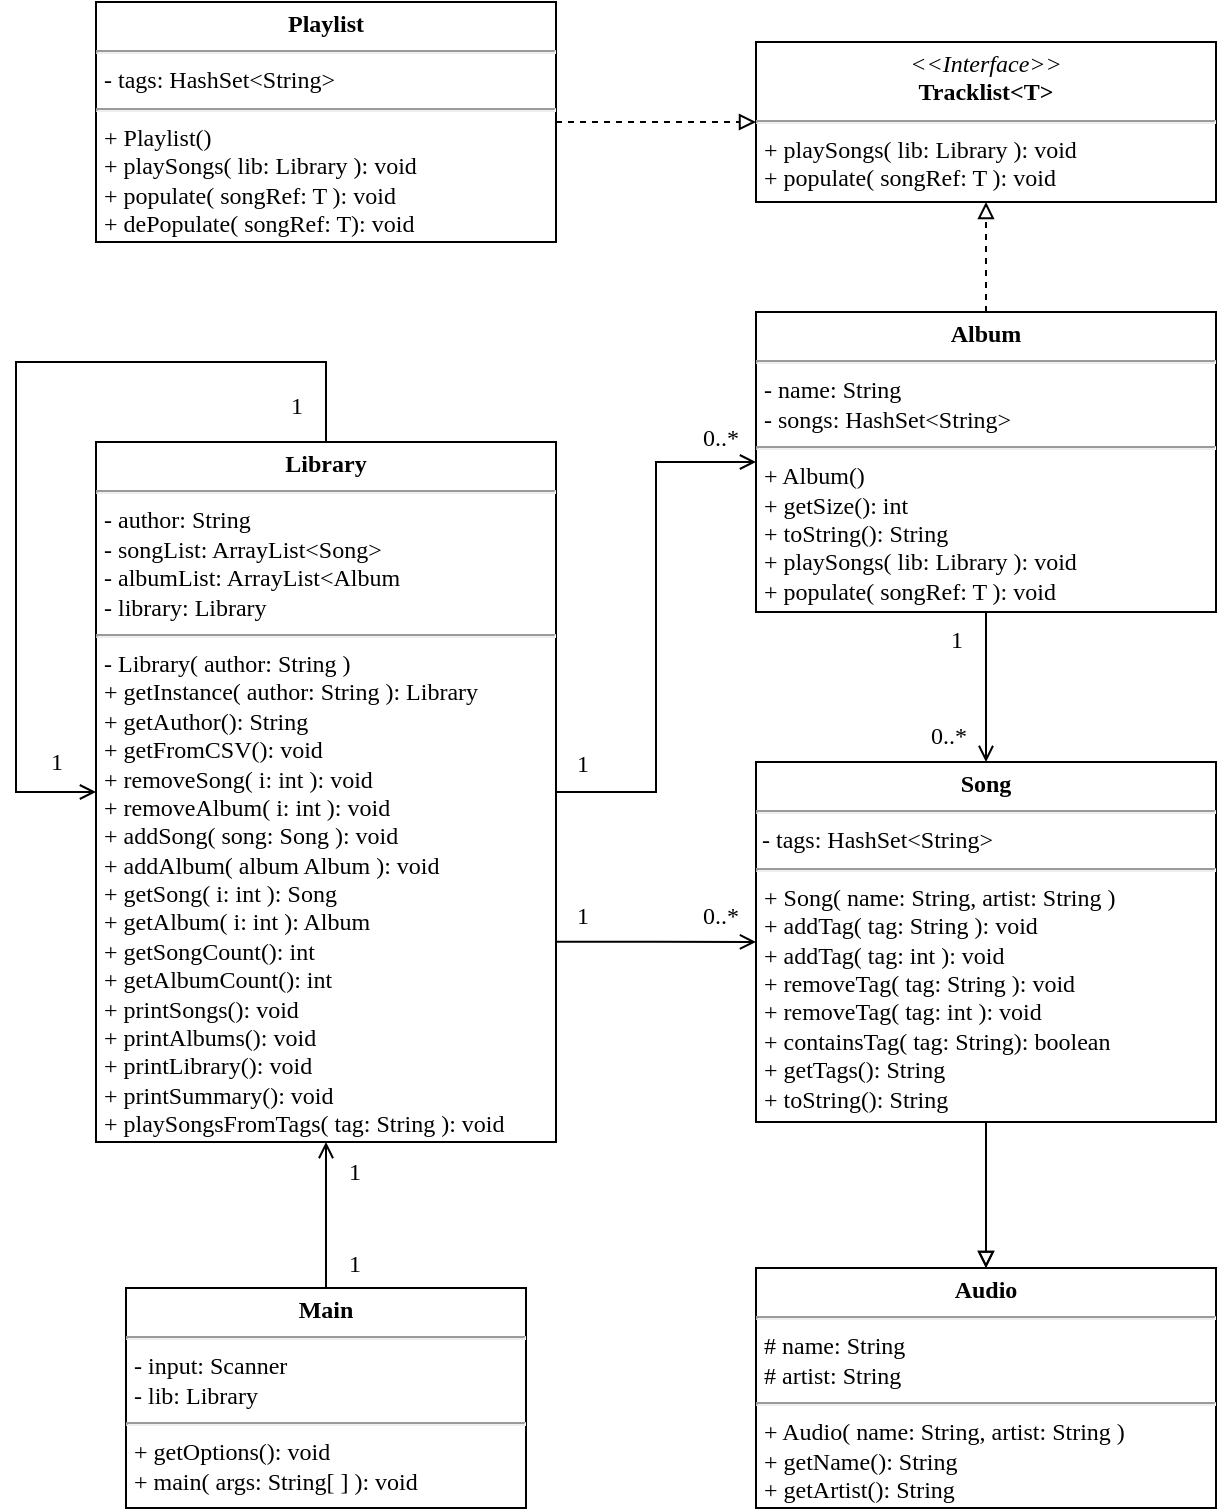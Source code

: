 <mxfile version="15.4.0" type="device"><diagram name="Page-1" id="c4acf3e9-155e-7222-9cf6-157b1a14988f"><mxGraphModel dx="1828" dy="1305" grid="1" gridSize="10" guides="1" tooltips="1" connect="1" arrows="1" fold="1" page="0" pageScale="1" pageWidth="850" pageHeight="1100" background="none" math="0" shadow="0"><root><mxCell id="0"/><mxCell id="1" parent="0"/><mxCell id="sNFTPvOflfJXy2ibeD5D-18" style="edgeStyle=orthogonalEdgeStyle;rounded=0;orthogonalLoop=1;jettySize=auto;html=1;exitX=1;exitY=0.714;exitDx=0;exitDy=0;entryX=0;entryY=0.5;entryDx=0;entryDy=0;endArrow=open;endFill=0;exitPerimeter=0;fontSize=12;fontFamily=Tahoma;" edge="1" parent="1" source="sNFTPvOflfJXy2ibeD5D-3" target="sNFTPvOflfJXy2ibeD5D-7"><mxGeometry relative="1" as="geometry"/></mxCell><mxCell id="sNFTPvOflfJXy2ibeD5D-20" style="edgeStyle=orthogonalEdgeStyle;rounded=0;orthogonalLoop=1;jettySize=auto;html=1;exitX=1;exitY=0.5;exitDx=0;exitDy=0;entryX=0;entryY=0.5;entryDx=0;entryDy=0;endArrow=open;endFill=0;fontSize=12;fontFamily=Tahoma;" edge="1" parent="1" source="sNFTPvOflfJXy2ibeD5D-3" target="sNFTPvOflfJXy2ibeD5D-8"><mxGeometry relative="1" as="geometry"/></mxCell><mxCell id="sNFTPvOflfJXy2ibeD5D-3" value="&lt;p style=&quot;margin: 4px 0px 0px; text-align: center; font-size: 12px;&quot;&gt;&lt;b style=&quot;font-size: 12px;&quot;&gt;Library&lt;/b&gt;&lt;/p&gt;&lt;hr style=&quot;font-size: 12px;&quot;&gt;&lt;p style=&quot;margin: 0px 0px 0px 4px; font-size: 12px;&quot;&gt;- author: String&lt;br style=&quot;font-size: 12px;&quot;&gt;&lt;/p&gt;&lt;p style=&quot;margin: 0px 0px 0px 4px; font-size: 12px;&quot;&gt;- songList: ArrayList&amp;lt;Song&amp;gt;&lt;/p&gt;&lt;p style=&quot;margin: 0px 0px 0px 4px; font-size: 12px;&quot;&gt;- albumList: ArrayList&amp;lt;Album&lt;/p&gt;&lt;p style=&quot;margin: 0px 0px 0px 4px; font-size: 12px;&quot;&gt;- library: Library&lt;/p&gt;&lt;hr style=&quot;font-size: 12px;&quot;&gt;&lt;p style=&quot;margin: 0px 0px 0px 4px; font-size: 12px;&quot;&gt;- Library( author: String )&lt;/p&gt;&lt;p style=&quot;margin: 0px 0px 0px 4px; font-size: 12px;&quot;&gt;+ getInstance( author: String ): Library&lt;/p&gt;&lt;p style=&quot;margin: 0px 0px 0px 4px; font-size: 12px;&quot;&gt;+ getAuthor(): String&lt;/p&gt;&lt;p style=&quot;margin: 0px 0px 0px 4px; font-size: 12px;&quot;&gt;+ getFromCSV(): void&lt;/p&gt;&lt;p style=&quot;margin: 0px 0px 0px 4px; font-size: 12px;&quot;&gt;+ removeSong( i: int ): void&lt;/p&gt;&lt;p style=&quot;margin: 0px 0px 0px 4px; font-size: 12px;&quot;&gt;+ removeAlbum( i: int ): void&lt;/p&gt;&lt;p style=&quot;margin: 0px 0px 0px 4px; font-size: 12px;&quot;&gt;+ addSong( song: Song ): void&lt;/p&gt;&lt;p style=&quot;margin: 0px 0px 0px 4px; font-size: 12px;&quot;&gt;+ addAlbum( album Album ): void&lt;/p&gt;&lt;p style=&quot;margin: 0px 0px 0px 4px; font-size: 12px;&quot;&gt;+ getSong( i: int ): Song&lt;/p&gt;&lt;p style=&quot;margin: 0px 0px 0px 4px; font-size: 12px;&quot;&gt;+ getAlbum( i: int ): Album&lt;/p&gt;&lt;p style=&quot;margin: 0px 0px 0px 4px; font-size: 12px;&quot;&gt;+ getSongCount(): int&lt;/p&gt;&lt;p style=&quot;margin: 0px 0px 0px 4px; font-size: 12px;&quot;&gt;+ getAlbumCount(): int&lt;/p&gt;&lt;p style=&quot;margin: 0px 0px 0px 4px; font-size: 12px;&quot;&gt;+ printSongs(): void&lt;/p&gt;&lt;p style=&quot;margin: 0px 0px 0px 4px; font-size: 12px;&quot;&gt;+ printAlbums(): void&lt;/p&gt;&lt;p style=&quot;margin: 0px 0px 0px 4px; font-size: 12px;&quot;&gt;+ printLibrary(): void&lt;/p&gt;&lt;p style=&quot;margin: 0px 0px 0px 4px; font-size: 12px;&quot;&gt;+ printSummary(): void&lt;/p&gt;&lt;p style=&quot;margin: 0px 0px 0px 4px; font-size: 12px;&quot;&gt;+ playSongsFromTags( tag: String ): void&lt;/p&gt;" style="verticalAlign=top;align=left;overflow=fill;fontSize=12;fontFamily=Tahoma;html=1;rounded=0;shadow=0;comic=0;labelBackgroundColor=none;strokeWidth=1" vertex="1" parent="1"><mxGeometry x="-160" y="120" width="230" height="350" as="geometry"/></mxCell><mxCell id="sNFTPvOflfJXy2ibeD5D-19" style="edgeStyle=orthogonalEdgeStyle;rounded=0;orthogonalLoop=1;jettySize=auto;html=1;exitX=0.5;exitY=1;exitDx=0;exitDy=0;entryX=0.5;entryY=0;entryDx=0;entryDy=0;endArrow=block;endFill=0;fontSize=12;fontFamily=Tahoma;" edge="1" parent="1" source="sNFTPvOflfJXy2ibeD5D-7" target="sNFTPvOflfJXy2ibeD5D-9"><mxGeometry relative="1" as="geometry"/></mxCell><mxCell id="sNFTPvOflfJXy2ibeD5D-21" value="" style="edgeStyle=orthogonalEdgeStyle;rounded=0;orthogonalLoop=1;jettySize=auto;html=1;endArrow=block;endFill=0;fontSize=12;fontFamily=Tahoma;" edge="1" parent="1" source="sNFTPvOflfJXy2ibeD5D-7" target="sNFTPvOflfJXy2ibeD5D-9"><mxGeometry relative="1" as="geometry"/></mxCell><mxCell id="sNFTPvOflfJXy2ibeD5D-7" value="&lt;p style=&quot;margin: 4px 0px 0px; text-align: center; font-size: 12px;&quot;&gt;&lt;b style=&quot;font-size: 12px;&quot;&gt;Song&lt;/b&gt;&lt;/p&gt;&lt;hr style=&quot;font-size: 12px;&quot;&gt;&amp;nbsp;- tags: HashSet&amp;lt;String&amp;gt;&lt;br style=&quot;font-size: 12px;&quot;&gt;&lt;hr style=&quot;font-size: 12px;&quot;&gt;&lt;p style=&quot;margin: 0px 0px 0px 4px; font-size: 12px;&quot;&gt;+ Song( name: String, artist: String )&lt;br style=&quot;font-size: 12px;&quot;&gt;&lt;/p&gt;&lt;p style=&quot;margin: 0px 0px 0px 4px; font-size: 12px;&quot;&gt;+ addTag( tag: String ): void&lt;/p&gt;&lt;p style=&quot;margin: 0px 0px 0px 4px; font-size: 12px;&quot;&gt;+ addTag( tag: int ): void&lt;/p&gt;&lt;p style=&quot;margin: 0px 0px 0px 4px; font-size: 12px;&quot;&gt;+ removeTag( tag: String ): void&lt;/p&gt;&lt;p style=&quot;margin: 0px 0px 0px 4px; font-size: 12px;&quot;&gt;+ removeTag( tag: int ): void&lt;/p&gt;&lt;p style=&quot;margin: 0px 0px 0px 4px; font-size: 12px;&quot;&gt;+ containsTag( tag: String): boolean&lt;/p&gt;&lt;p style=&quot;margin: 0px 0px 0px 4px; font-size: 12px;&quot;&gt;+ getTags(): String&lt;/p&gt;&lt;p style=&quot;margin: 0px 0px 0px 4px; font-size: 12px;&quot;&gt;+ toString(): String&lt;/p&gt;" style="verticalAlign=top;align=left;overflow=fill;fontSize=12;fontFamily=Tahoma;html=1;rounded=0;shadow=0;comic=0;labelBackgroundColor=none;strokeWidth=1" vertex="1" parent="1"><mxGeometry x="170" y="280" width="230" height="180" as="geometry"/></mxCell><mxCell id="sNFTPvOflfJXy2ibeD5D-16" style="edgeStyle=orthogonalEdgeStyle;rounded=0;orthogonalLoop=1;jettySize=auto;html=1;exitX=0.5;exitY=0;exitDx=0;exitDy=0;entryX=0.5;entryY=1;entryDx=0;entryDy=0;dashed=1;endArrow=block;endFill=0;fontSize=12;fontFamily=Tahoma;" edge="1" parent="1" source="sNFTPvOflfJXy2ibeD5D-8" target="sNFTPvOflfJXy2ibeD5D-10"><mxGeometry relative="1" as="geometry"/></mxCell><mxCell id="sNFTPvOflfJXy2ibeD5D-17" style="edgeStyle=orthogonalEdgeStyle;rounded=0;orthogonalLoop=1;jettySize=auto;html=1;exitX=0.5;exitY=1;exitDx=0;exitDy=0;entryX=0.5;entryY=0;entryDx=0;entryDy=0;endArrow=open;endFill=0;fontSize=12;fontFamily=Tahoma;" edge="1" parent="1" source="sNFTPvOflfJXy2ibeD5D-8" target="sNFTPvOflfJXy2ibeD5D-7"><mxGeometry relative="1" as="geometry"/></mxCell><mxCell id="sNFTPvOflfJXy2ibeD5D-8" value="&lt;p style=&quot;margin: 4px 0px 0px; text-align: center; font-size: 12px;&quot;&gt;&lt;b style=&quot;font-size: 12px;&quot;&gt;Album&lt;/b&gt;&lt;/p&gt;&lt;hr style=&quot;font-size: 12px;&quot;&gt;&lt;p style=&quot;margin: 0px 0px 0px 4px; font-size: 12px;&quot;&gt;- name: String&lt;/p&gt;&lt;p style=&quot;margin: 0px 0px 0px 4px; font-size: 12px;&quot;&gt;- songs: HashSet&amp;lt;String&amp;gt;&lt;/p&gt;&lt;hr style=&quot;font-size: 12px;&quot;&gt;&lt;p style=&quot;margin: 0px 0px 0px 4px; font-size: 12px;&quot;&gt;+ Album()&lt;/p&gt;&lt;p style=&quot;margin: 0px 0px 0px 4px; font-size: 12px;&quot;&gt;+ getSize(): int&lt;/p&gt;&lt;p style=&quot;margin: 0px 0px 0px 4px; font-size: 12px;&quot;&gt;+ toString(): String&lt;/p&gt;&lt;p style=&quot;margin: 0px 0px 0px 4px; font-size: 12px;&quot;&gt;+ playSongs( lib: Library ): void&lt;/p&gt;&lt;p style=&quot;margin: 0px 0px 0px 4px; font-size: 12px;&quot;&gt;+ populate( songRef: T ): void&lt;/p&gt;" style="verticalAlign=top;align=left;overflow=fill;fontSize=12;fontFamily=Tahoma;html=1;rounded=0;shadow=0;comic=0;labelBackgroundColor=none;strokeWidth=1" vertex="1" parent="1"><mxGeometry x="170" y="55" width="230" height="150" as="geometry"/></mxCell><mxCell id="sNFTPvOflfJXy2ibeD5D-9" value="&lt;p style=&quot;margin: 4px 0px 0px; text-align: center; font-size: 12px;&quot;&gt;&lt;b style=&quot;font-size: 12px;&quot;&gt;Audio&lt;/b&gt;&lt;/p&gt;&lt;hr style=&quot;font-size: 12px;&quot;&gt;&lt;p style=&quot;margin: 0px 0px 0px 4px; font-size: 12px;&quot;&gt;# name: String&lt;br style=&quot;font-size: 12px;&quot;&gt;# artist: String&lt;/p&gt;&lt;hr style=&quot;font-size: 12px;&quot;&gt;&lt;p style=&quot;margin: 0px 0px 0px 4px; font-size: 12px;&quot;&gt;+ Audio( name: String, artist: String )&lt;br style=&quot;font-size: 12px;&quot;&gt;&lt;/p&gt;&lt;p style=&quot;margin: 0px 0px 0px 4px; font-size: 12px;&quot;&gt;+ getName(): String&lt;/p&gt;&lt;p style=&quot;margin: 0px 0px 0px 4px; font-size: 12px;&quot;&gt;+ getArtist(): String&lt;/p&gt;" style="verticalAlign=top;align=left;overflow=fill;fontSize=12;fontFamily=Tahoma;html=1;rounded=0;shadow=0;comic=0;labelBackgroundColor=none;strokeWidth=1" vertex="1" parent="1"><mxGeometry x="170" y="533" width="230" height="120" as="geometry"/></mxCell><mxCell id="sNFTPvOflfJXy2ibeD5D-10" value="&lt;p style=&quot;margin: 4px 0px 0px; text-align: center; font-size: 12px;&quot;&gt;&lt;i style=&quot;font-size: 12px;&quot;&gt;&amp;lt;&amp;lt;Interface&amp;gt;&amp;gt;&lt;/i&gt;&lt;br style=&quot;font-size: 12px;&quot;&gt;&lt;b style=&quot;font-size: 12px;&quot;&gt;Tracklist&amp;lt;T&amp;gt;&lt;/b&gt;&lt;/p&gt;&lt;hr style=&quot;font-size: 12px;&quot;&gt;&lt;p style=&quot;margin: 0px 0px 0px 4px; font-size: 12px;&quot;&gt;&lt;/p&gt;&lt;p style=&quot;margin: 0px 0px 0px 4px; font-size: 12px;&quot;&gt;+ playSongs( lib: Library ): void&lt;br style=&quot;font-size: 12px;&quot;&gt;+ populate( songRef: T ): void&lt;/p&gt;" style="verticalAlign=top;align=left;overflow=fill;fontSize=12;fontFamily=Tahoma;html=1;rounded=0;shadow=0;comic=0;labelBackgroundColor=none;strokeWidth=1" vertex="1" parent="1"><mxGeometry x="170" y="-80" width="230" height="80" as="geometry"/></mxCell><mxCell id="sNFTPvOflfJXy2ibeD5D-13" style="edgeStyle=orthogonalEdgeStyle;rounded=0;orthogonalLoop=1;jettySize=auto;html=1;exitX=0.5;exitY=0;exitDx=0;exitDy=0;entryX=0.5;entryY=1;entryDx=0;entryDy=0;endArrow=open;endFill=0;fontSize=12;fontFamily=Tahoma;" edge="1" parent="1" source="sNFTPvOflfJXy2ibeD5D-11" target="sNFTPvOflfJXy2ibeD5D-3"><mxGeometry relative="1" as="geometry"/></mxCell><mxCell id="sNFTPvOflfJXy2ibeD5D-11" value="&lt;p style=&quot;margin: 4px 0px 0px; text-align: center; font-size: 12px;&quot;&gt;&lt;b style=&quot;font-size: 12px;&quot;&gt;Main&lt;/b&gt;&lt;/p&gt;&lt;hr style=&quot;font-size: 12px;&quot;&gt;&lt;p style=&quot;margin: 0px 0px 0px 4px; font-size: 12px;&quot;&gt;- input: Scanner&lt;br style=&quot;font-size: 12px;&quot;&gt;&lt;/p&gt;&lt;p style=&quot;margin: 0px 0px 0px 4px; font-size: 12px;&quot;&gt;- lib: Library&lt;/p&gt;&lt;hr style=&quot;font-size: 12px;&quot;&gt;&lt;p style=&quot;margin: 0px 0px 0px 4px; font-size: 12px;&quot;&gt;+ getOptions(): void&lt;br style=&quot;font-size: 12px;&quot;&gt;+ main( args: String[ ] ): void&lt;/p&gt;" style="verticalAlign=top;align=left;overflow=fill;fontSize=12;fontFamily=Tahoma;html=1;rounded=0;shadow=0;comic=0;labelBackgroundColor=none;strokeWidth=1" vertex="1" parent="1"><mxGeometry x="-145" y="543" width="200" height="110" as="geometry"/></mxCell><mxCell id="sNFTPvOflfJXy2ibeD5D-15" style="edgeStyle=orthogonalEdgeStyle;rounded=0;orthogonalLoop=1;jettySize=auto;html=1;exitX=1;exitY=0.5;exitDx=0;exitDy=0;entryX=0;entryY=0.5;entryDx=0;entryDy=0;dashed=1;endArrow=block;endFill=0;fontSize=12;fontFamily=Tahoma;" edge="1" parent="1" source="sNFTPvOflfJXy2ibeD5D-12" target="sNFTPvOflfJXy2ibeD5D-10"><mxGeometry relative="1" as="geometry"/></mxCell><mxCell id="sNFTPvOflfJXy2ibeD5D-12" value="&lt;p style=&quot;margin: 4px 0px 0px; text-align: center; font-size: 12px;&quot;&gt;&lt;b style=&quot;font-size: 12px;&quot;&gt;Playlist&lt;/b&gt;&lt;/p&gt;&lt;hr style=&quot;font-size: 12px;&quot;&gt;&lt;p style=&quot;margin: 0px 0px 0px 4px; font-size: 12px;&quot;&gt;- tags: HashSet&amp;lt;String&amp;gt;&lt;br style=&quot;font-size: 12px;&quot;&gt;&lt;/p&gt;&lt;hr style=&quot;font-size: 12px;&quot;&gt;&lt;p style=&quot;margin: 0px 0px 0px 4px; font-size: 12px;&quot;&gt;+ Playlist()&lt;br style=&quot;font-size: 12px;&quot;&gt;+ playSongs( lib: Library ): void&lt;/p&gt;&lt;p style=&quot;margin: 0px 0px 0px 4px; font-size: 12px;&quot;&gt;+ populate( songRef: T ): void&lt;/p&gt;&lt;p style=&quot;margin: 0px 0px 0px 4px; font-size: 12px;&quot;&gt;+ dePopulate( songRef: T): void&lt;/p&gt;" style="verticalAlign=top;align=left;overflow=fill;fontSize=12;fontFamily=Tahoma;html=1;rounded=0;shadow=0;comic=0;labelBackgroundColor=none;strokeWidth=1" vertex="1" parent="1"><mxGeometry x="-160" y="-100" width="230" height="120" as="geometry"/></mxCell><mxCell id="sNFTPvOflfJXy2ibeD5D-14" style="edgeStyle=orthogonalEdgeStyle;rounded=0;orthogonalLoop=1;jettySize=auto;html=1;exitX=0.5;exitY=0;exitDx=0;exitDy=0;entryX=0;entryY=0.5;entryDx=0;entryDy=0;endArrow=open;endFill=0;fontSize=12;fontFamily=Tahoma;" edge="1" parent="1" source="sNFTPvOflfJXy2ibeD5D-3" target="sNFTPvOflfJXy2ibeD5D-3"><mxGeometry relative="1" as="geometry"><Array as="points"><mxPoint x="-45" y="80"/><mxPoint x="-200" y="80"/><mxPoint x="-200" y="295"/></Array></mxGeometry></mxCell><mxCell id="sNFTPvOflfJXy2ibeD5D-22" value="1" style="text;html=1;resizable=0;autosize=1;align=center;verticalAlign=middle;points=[];fillColor=none;strokeColor=none;rounded=0;fontSize=12;fontFamily=Tahoma;" vertex="1" parent="1"><mxGeometry x="-70" y="92" width="20" height="20" as="geometry"/></mxCell><mxCell id="sNFTPvOflfJXy2ibeD5D-23" value="1" style="text;html=1;resizable=0;autosize=1;align=center;verticalAlign=middle;points=[];fillColor=none;strokeColor=none;rounded=0;fontSize=12;fontFamily=Tahoma;" vertex="1" parent="1"><mxGeometry x="-190" y="270" width="20" height="20" as="geometry"/></mxCell><mxCell id="sNFTPvOflfJXy2ibeD5D-24" value="1" style="text;html=1;resizable=0;autosize=1;align=center;verticalAlign=middle;points=[];fillColor=none;strokeColor=none;rounded=0;fontSize=12;fontFamily=Tahoma;" vertex="1" parent="1"><mxGeometry x="-41" y="521" width="20" height="20" as="geometry"/></mxCell><mxCell id="sNFTPvOflfJXy2ibeD5D-25" value="1" style="text;html=1;resizable=0;autosize=1;align=center;verticalAlign=middle;points=[];fillColor=none;strokeColor=none;rounded=0;fontSize=12;fontFamily=Tahoma;" vertex="1" parent="1"><mxGeometry x="-41" y="475" width="20" height="20" as="geometry"/></mxCell><mxCell id="sNFTPvOflfJXy2ibeD5D-26" value="0..*" style="text;html=1;resizable=0;autosize=1;align=center;verticalAlign=middle;points=[];fillColor=none;strokeColor=none;rounded=0;fontSize=12;fontFamily=Tahoma;" vertex="1" parent="1"><mxGeometry x="246" y="257" width="40" height="20" as="geometry"/></mxCell><mxCell id="sNFTPvOflfJXy2ibeD5D-27" value="1" style="text;html=1;resizable=0;autosize=1;align=center;verticalAlign=middle;points=[];fillColor=none;strokeColor=none;rounded=0;fontSize=12;fontFamily=Tahoma;" vertex="1" parent="1"><mxGeometry x="260" y="209" width="20" height="20" as="geometry"/></mxCell><mxCell id="sNFTPvOflfJXy2ibeD5D-28" value="1" style="text;html=1;resizable=0;autosize=1;align=center;verticalAlign=middle;points=[];fillColor=none;strokeColor=none;rounded=0;fontSize=12;fontFamily=Tahoma;" vertex="1" parent="1"><mxGeometry x="73" y="347" width="20" height="20" as="geometry"/></mxCell><mxCell id="sNFTPvOflfJXy2ibeD5D-31" value="0..*" style="text;html=1;resizable=0;autosize=1;align=center;verticalAlign=middle;points=[];fillColor=none;strokeColor=none;rounded=0;fontSize=12;fontFamily=Tahoma;" vertex="1" parent="1"><mxGeometry x="132" y="347" width="40" height="20" as="geometry"/></mxCell><mxCell id="sNFTPvOflfJXy2ibeD5D-32" value="1" style="text;html=1;resizable=0;autosize=1;align=center;verticalAlign=middle;points=[];fillColor=none;strokeColor=none;rounded=0;fontSize=12;fontFamily=Tahoma;" vertex="1" parent="1"><mxGeometry x="73" y="271" width="20" height="20" as="geometry"/></mxCell><mxCell id="sNFTPvOflfJXy2ibeD5D-33" value="0..*" style="text;html=1;resizable=0;autosize=1;align=center;verticalAlign=middle;points=[];fillColor=none;strokeColor=none;rounded=0;fontSize=12;fontFamily=Tahoma;" vertex="1" parent="1"><mxGeometry x="132" y="108" width="40" height="20" as="geometry"/></mxCell></root></mxGraphModel></diagram></mxfile>